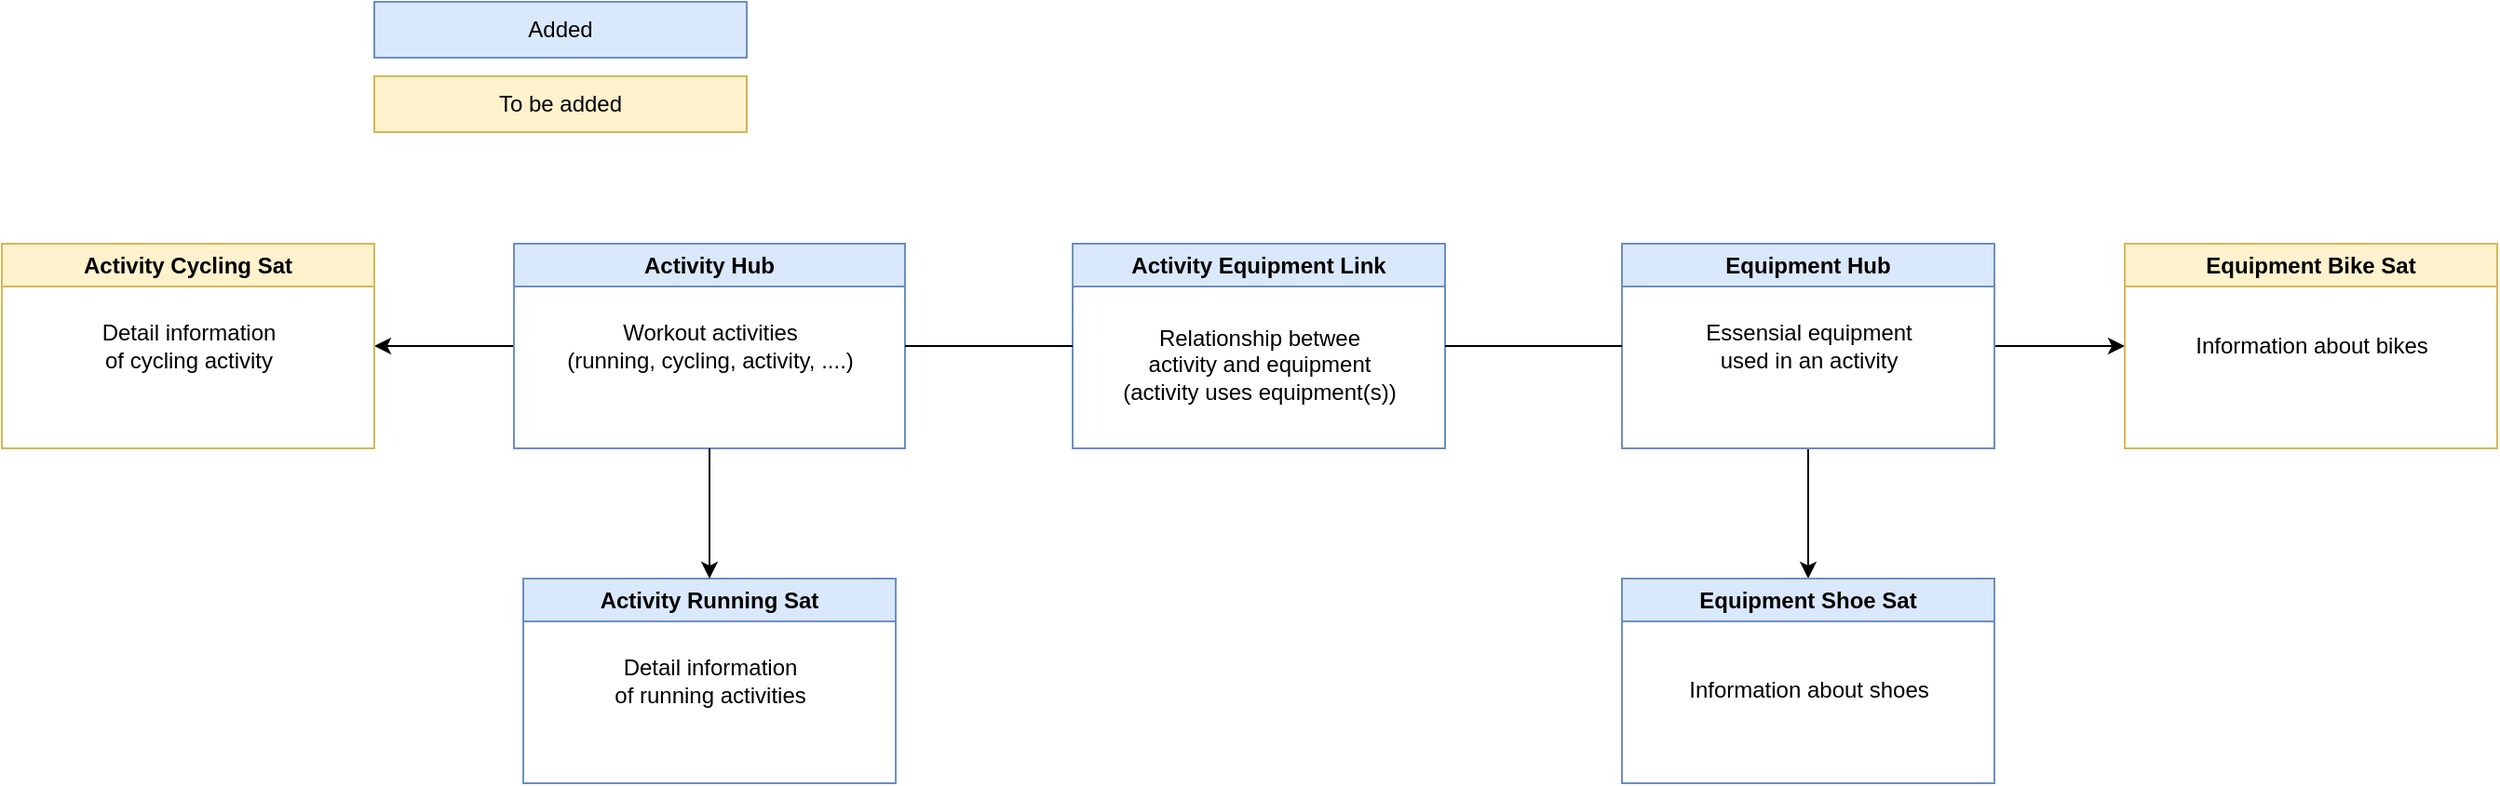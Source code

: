 <mxfile version="26.0.8">
  <diagram name="Page-1" id="sstK3LPBZs76cxe1MUk0">
    <mxGraphModel dx="1900" dy="626" grid="1" gridSize="10" guides="1" tooltips="1" connect="1" arrows="1" fold="1" page="1" pageScale="1" pageWidth="850" pageHeight="1100" math="0" shadow="0">
      <root>
        <mxCell id="0" />
        <mxCell id="1" parent="0" />
        <mxCell id="FgQnUYBd0hRZZaAnY5gW-17" style="edgeStyle=orthogonalEdgeStyle;rounded=0;orthogonalLoop=1;jettySize=auto;html=1;exitX=0;exitY=0.5;exitDx=0;exitDy=0;entryX=1;entryY=0.5;entryDx=0;entryDy=0;" edge="1" parent="1" source="FgQnUYBd0hRZZaAnY5gW-1" target="FgQnUYBd0hRZZaAnY5gW-6">
          <mxGeometry relative="1" as="geometry" />
        </mxCell>
        <mxCell id="FgQnUYBd0hRZZaAnY5gW-1" value="Activity Hub" style="swimlane;whiteSpace=wrap;html=1;fillColor=#dae8fc;strokeColor=#6c8ebf;" vertex="1" parent="1">
          <mxGeometry x="125" y="140" width="210" height="110" as="geometry" />
        </mxCell>
        <mxCell id="FgQnUYBd0hRZZaAnY5gW-19" value="Workout activities&lt;div&gt;(running, cycling, activity, ....)&lt;/div&gt;" style="text;html=1;align=center;verticalAlign=middle;resizable=0;points=[];autosize=1;strokeColor=none;fillColor=none;" vertex="1" parent="FgQnUYBd0hRZZaAnY5gW-1">
          <mxGeometry x="15" y="35" width="180" height="40" as="geometry" />
        </mxCell>
        <mxCell id="FgQnUYBd0hRZZaAnY5gW-2" value="Activity Equipment Link" style="swimlane;whiteSpace=wrap;html=1;fillColor=#dae8fc;strokeColor=#6c8ebf;" vertex="1" parent="1">
          <mxGeometry x="425" y="140" width="200" height="110" as="geometry" />
        </mxCell>
        <mxCell id="FgQnUYBd0hRZZaAnY5gW-25" value="Relationship betwee&lt;div&gt;activity and equipment&lt;div&gt;(activity uses equipment(s))&lt;/div&gt;&lt;/div&gt;" style="text;html=1;align=center;verticalAlign=middle;resizable=0;points=[];autosize=1;strokeColor=none;fillColor=none;" vertex="1" parent="FgQnUYBd0hRZZaAnY5gW-2">
          <mxGeometry x="15" y="35" width="170" height="60" as="geometry" />
        </mxCell>
        <mxCell id="FgQnUYBd0hRZZaAnY5gW-15" style="edgeStyle=orthogonalEdgeStyle;rounded=0;orthogonalLoop=1;jettySize=auto;html=1;exitX=0.5;exitY=1;exitDx=0;exitDy=0;entryX=0.5;entryY=0;entryDx=0;entryDy=0;" edge="1" parent="1" source="FgQnUYBd0hRZZaAnY5gW-3" target="FgQnUYBd0hRZZaAnY5gW-5">
          <mxGeometry relative="1" as="geometry" />
        </mxCell>
        <mxCell id="FgQnUYBd0hRZZaAnY5gW-16" style="edgeStyle=orthogonalEdgeStyle;rounded=0;orthogonalLoop=1;jettySize=auto;html=1;exitX=1;exitY=0.5;exitDx=0;exitDy=0;entryX=0;entryY=0.5;entryDx=0;entryDy=0;" edge="1" parent="1" source="FgQnUYBd0hRZZaAnY5gW-3" target="FgQnUYBd0hRZZaAnY5gW-7">
          <mxGeometry relative="1" as="geometry" />
        </mxCell>
        <mxCell id="FgQnUYBd0hRZZaAnY5gW-3" value="Equipment Hub" style="swimlane;whiteSpace=wrap;html=1;fillColor=#dae8fc;strokeColor=#6c8ebf;" vertex="1" parent="1">
          <mxGeometry x="720" y="140" width="200" height="110" as="geometry" />
        </mxCell>
        <mxCell id="FgQnUYBd0hRZZaAnY5gW-21" value="Essensial equipment&lt;div&gt;used in an activity&lt;/div&gt;" style="text;html=1;align=center;verticalAlign=middle;resizable=0;points=[];autosize=1;strokeColor=none;fillColor=none;" vertex="1" parent="FgQnUYBd0hRZZaAnY5gW-3">
          <mxGeometry x="35" y="35" width="130" height="40" as="geometry" />
        </mxCell>
        <mxCell id="FgQnUYBd0hRZZaAnY5gW-4" value="Activity Running Sat" style="swimlane;whiteSpace=wrap;html=1;fillColor=#dae8fc;strokeColor=#6c8ebf;" vertex="1" parent="1">
          <mxGeometry x="130" y="320" width="200" height="110" as="geometry" />
        </mxCell>
        <mxCell id="FgQnUYBd0hRZZaAnY5gW-20" value="Detail information&lt;div&gt;of running activities&lt;/div&gt;" style="text;html=1;align=center;verticalAlign=middle;resizable=0;points=[];autosize=1;strokeColor=none;fillColor=none;" vertex="1" parent="FgQnUYBd0hRZZaAnY5gW-4">
          <mxGeometry x="35" y="35" width="130" height="40" as="geometry" />
        </mxCell>
        <mxCell id="FgQnUYBd0hRZZaAnY5gW-5" value="Equipment Shoe Sat" style="swimlane;whiteSpace=wrap;html=1;startSize=23;fillColor=#dae8fc;strokeColor=#6c8ebf;" vertex="1" parent="1">
          <mxGeometry x="720" y="320" width="200" height="110" as="geometry" />
        </mxCell>
        <mxCell id="FgQnUYBd0hRZZaAnY5gW-23" value="Information about shoes" style="text;html=1;align=center;verticalAlign=middle;resizable=0;points=[];autosize=1;strokeColor=none;fillColor=none;" vertex="1" parent="FgQnUYBd0hRZZaAnY5gW-5">
          <mxGeometry x="25" y="45" width="150" height="30" as="geometry" />
        </mxCell>
        <mxCell id="FgQnUYBd0hRZZaAnY5gW-6" value="Activity Cycling Sat" style="swimlane;whiteSpace=wrap;html=1;fillColor=#fff2cc;strokeColor=#d6b656;" vertex="1" parent="1">
          <mxGeometry x="-150" y="140" width="200" height="110" as="geometry" />
        </mxCell>
        <mxCell id="FgQnUYBd0hRZZaAnY5gW-26" value="Detail information&lt;div&gt;of cycling activity&lt;/div&gt;" style="text;html=1;align=center;verticalAlign=middle;resizable=0;points=[];autosize=1;strokeColor=none;fillColor=none;" vertex="1" parent="FgQnUYBd0hRZZaAnY5gW-6">
          <mxGeometry x="40" y="35" width="120" height="40" as="geometry" />
        </mxCell>
        <mxCell id="FgQnUYBd0hRZZaAnY5gW-7" value="Equipment Bike Sat" style="swimlane;whiteSpace=wrap;html=1;fillColor=#fff2cc;strokeColor=#d6b656;" vertex="1" parent="1">
          <mxGeometry x="990" y="140" width="200" height="110" as="geometry" />
        </mxCell>
        <mxCell id="FgQnUYBd0hRZZaAnY5gW-24" value="Information about bikes" style="text;html=1;align=center;verticalAlign=middle;resizable=0;points=[];autosize=1;strokeColor=none;fillColor=none;" vertex="1" parent="FgQnUYBd0hRZZaAnY5gW-7">
          <mxGeometry x="25" y="40" width="150" height="30" as="geometry" />
        </mxCell>
        <mxCell id="FgQnUYBd0hRZZaAnY5gW-8" value="" style="endArrow=classic;html=1;rounded=0;exitX=0.5;exitY=1;exitDx=0;exitDy=0;entryX=0.5;entryY=0;entryDx=0;entryDy=0;" edge="1" parent="1" source="FgQnUYBd0hRZZaAnY5gW-1" target="FgQnUYBd0hRZZaAnY5gW-4">
          <mxGeometry width="50" height="50" relative="1" as="geometry">
            <mxPoint x="400" y="280" as="sourcePoint" />
            <mxPoint x="450" y="230" as="targetPoint" />
          </mxGeometry>
        </mxCell>
        <mxCell id="FgQnUYBd0hRZZaAnY5gW-12" value="" style="endArrow=none;html=1;rounded=0;exitX=1;exitY=0.5;exitDx=0;exitDy=0;entryX=0;entryY=0.5;entryDx=0;entryDy=0;" edge="1" parent="1" source="FgQnUYBd0hRZZaAnY5gW-1" target="FgQnUYBd0hRZZaAnY5gW-2">
          <mxGeometry width="50" height="50" relative="1" as="geometry">
            <mxPoint x="400" y="280" as="sourcePoint" />
            <mxPoint x="450" y="230" as="targetPoint" />
          </mxGeometry>
        </mxCell>
        <mxCell id="FgQnUYBd0hRZZaAnY5gW-14" value="" style="endArrow=none;html=1;rounded=0;exitX=1;exitY=0.5;exitDx=0;exitDy=0;entryX=0;entryY=0.5;entryDx=0;entryDy=0;" edge="1" parent="1" source="FgQnUYBd0hRZZaAnY5gW-2" target="FgQnUYBd0hRZZaAnY5gW-3">
          <mxGeometry width="50" height="50" relative="1" as="geometry">
            <mxPoint x="630" y="250" as="sourcePoint" />
            <mxPoint x="680" y="200" as="targetPoint" />
          </mxGeometry>
        </mxCell>
        <mxCell id="FgQnUYBd0hRZZaAnY5gW-27" value="Added" style="rounded=0;whiteSpace=wrap;html=1;fillColor=#dae8fc;strokeColor=#6c8ebf;" vertex="1" parent="1">
          <mxGeometry x="50" y="10" width="200" height="30" as="geometry" />
        </mxCell>
        <mxCell id="FgQnUYBd0hRZZaAnY5gW-28" value="To be added" style="rounded=0;whiteSpace=wrap;html=1;fillColor=#fff2cc;strokeColor=#d6b656;" vertex="1" parent="1">
          <mxGeometry x="50" y="50" width="200" height="30" as="geometry" />
        </mxCell>
      </root>
    </mxGraphModel>
  </diagram>
</mxfile>

